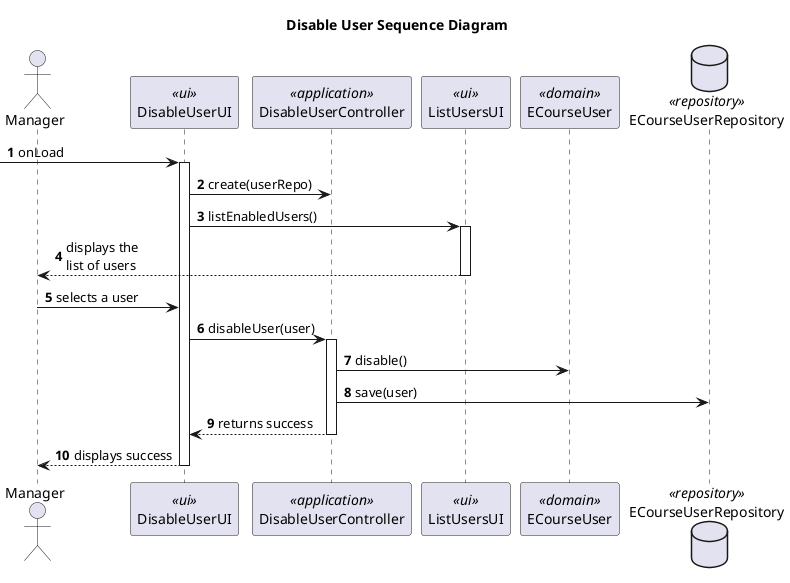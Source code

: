 @startuml

title Disable User Sequence Diagram

autonumber
actor Manager as M
participant "DisableUserUI" as UI <<ui>>
participant "DisableUserController" as CTRL <<application>>
participant "ListUsersUI" as LUI <<ui>>
participant "ECourseUser" as EU <<domain>>
database "ECourseUserRepository" as REPO <<repository>>


-> UI : onLoad
activate UI
UI -> CTRL : create(userRepo)
UI -> LUI: listEnabledUsers()
activate LUI
LUI --> M : displays the \nlist of users
deactivate LUI
M -> UI : selects a user
UI -> CTRL : disableUser(user)
activate CTRL
CTRL -> EU : disable()
CTRL -> REPO : save(user)
CTRL --> UI : returns success
deactivate CTRL
UI --> M : displays success
deactivate UI


@enduml
